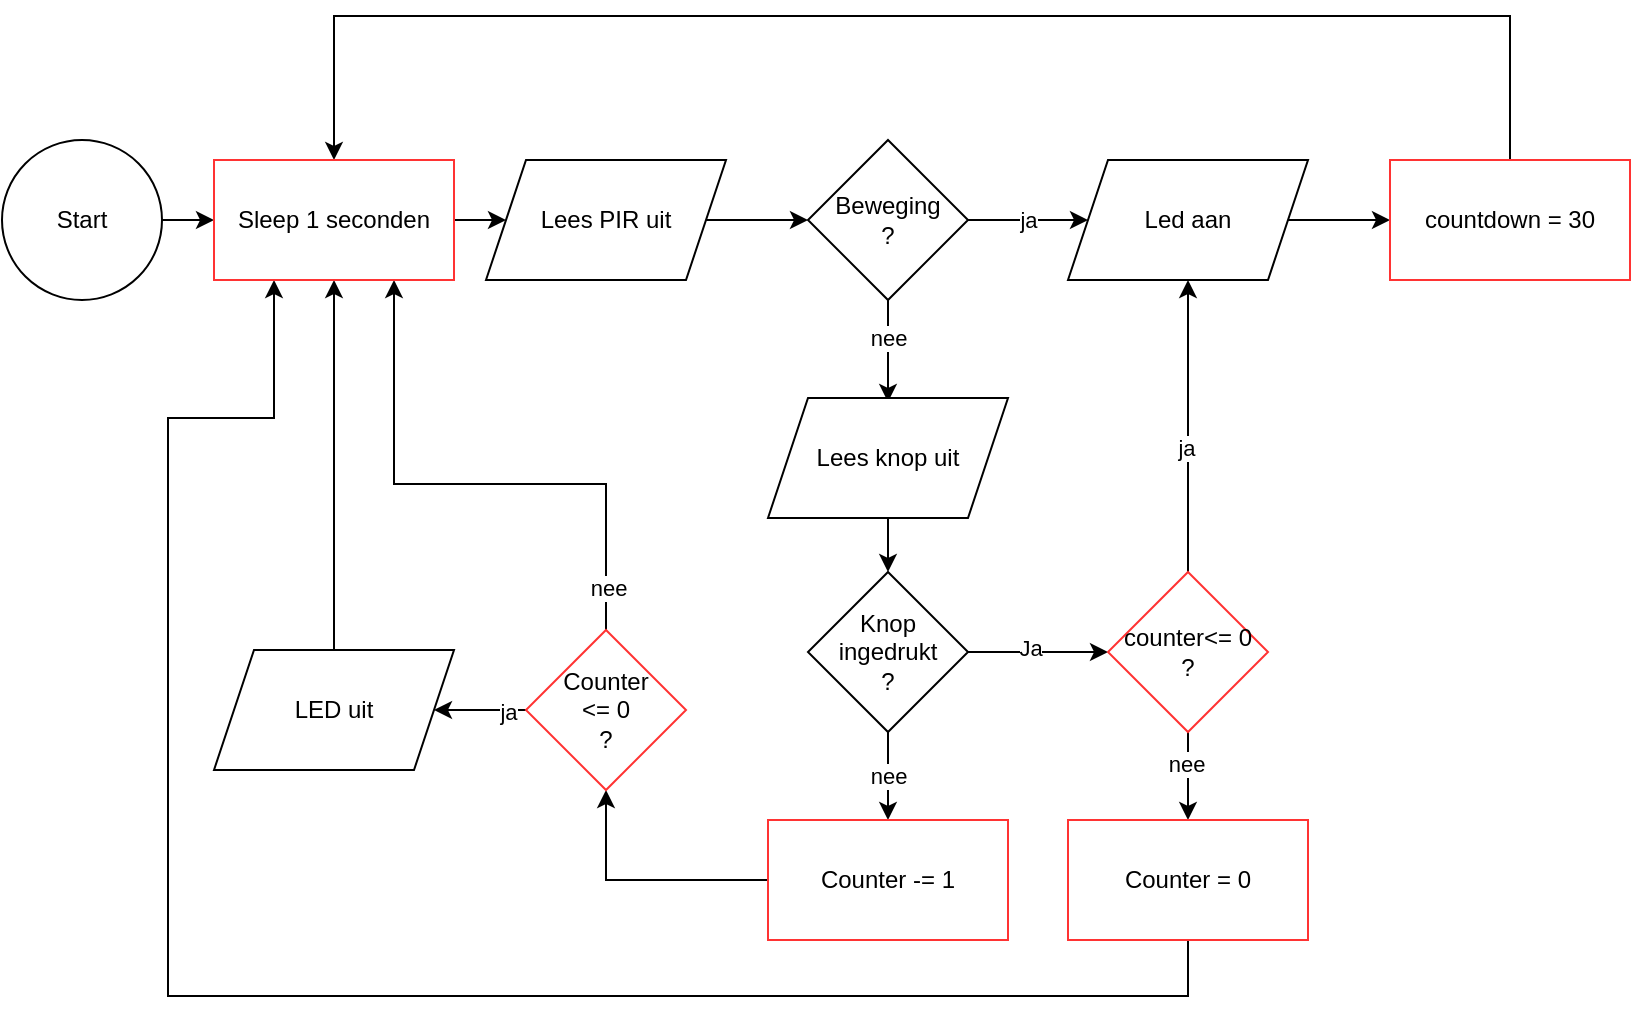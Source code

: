 <mxfile version="20.6.1" type="device"><diagram id="zxmqfPoovj4gPP75zVU2" name="Page-1"><mxGraphModel dx="1084" dy="697" grid="0" gridSize="10" guides="1" tooltips="1" connect="1" arrows="1" fold="1" page="1" pageScale="1" pageWidth="827" pageHeight="1169" math="0" shadow="0"><root><mxCell id="0"/><mxCell id="1" parent="0"/><mxCell id="f4pQmVvpZW8dc8E29oXm-44" value="" style="edgeStyle=orthogonalEdgeStyle;rounded=0;orthogonalLoop=1;jettySize=auto;html=1;" parent="1" source="f4pQmVvpZW8dc8E29oXm-1" target="f4pQmVvpZW8dc8E29oXm-43" edge="1"><mxGeometry relative="1" as="geometry"/></mxCell><mxCell id="f4pQmVvpZW8dc8E29oXm-1" value="Start" style="ellipse;whiteSpace=wrap;html=1;aspect=fixed;" parent="1" vertex="1"><mxGeometry x="10" y="115" width="80" height="80" as="geometry"/></mxCell><mxCell id="f4pQmVvpZW8dc8E29oXm-8" value="" style="edgeStyle=orthogonalEdgeStyle;rounded=0;orthogonalLoop=1;jettySize=auto;html=1;" parent="1" source="f4pQmVvpZW8dc8E29oXm-2" target="f4pQmVvpZW8dc8E29oXm-3" edge="1"><mxGeometry relative="1" as="geometry"/></mxCell><mxCell id="f4pQmVvpZW8dc8E29oXm-2" value="Lees PIR uit" style="shape=parallelogram;perimeter=parallelogramPerimeter;whiteSpace=wrap;html=1;fixedSize=1;" parent="1" vertex="1"><mxGeometry x="252" y="125" width="120" height="60" as="geometry"/></mxCell><mxCell id="f4pQmVvpZW8dc8E29oXm-6" value="" style="edgeStyle=orthogonalEdgeStyle;rounded=0;orthogonalLoop=1;jettySize=auto;html=1;" parent="1" source="f4pQmVvpZW8dc8E29oXm-3" edge="1"><mxGeometry relative="1" as="geometry"><mxPoint x="453" y="246" as="targetPoint"/></mxGeometry></mxCell><mxCell id="f4pQmVvpZW8dc8E29oXm-13" value="nee" style="edgeLabel;html=1;align=center;verticalAlign=middle;resizable=0;points=[];" parent="f4pQmVvpZW8dc8E29oXm-6" vertex="1" connectable="0"><mxGeometry x="-0.275" relative="1" as="geometry"><mxPoint as="offset"/></mxGeometry></mxCell><mxCell id="f4pQmVvpZW8dc8E29oXm-9" value="ja" style="edgeStyle=orthogonalEdgeStyle;rounded=0;orthogonalLoop=1;jettySize=auto;html=1;" parent="1" source="f4pQmVvpZW8dc8E29oXm-3" target="f4pQmVvpZW8dc8E29oXm-4" edge="1"><mxGeometry relative="1" as="geometry"/></mxCell><mxCell id="f4pQmVvpZW8dc8E29oXm-3" value="Beweging&lt;br&gt;?" style="rhombus;whiteSpace=wrap;html=1;" parent="1" vertex="1"><mxGeometry x="413" y="115" width="80" height="80" as="geometry"/></mxCell><mxCell id="f4pQmVvpZW8dc8E29oXm-15" value="" style="edgeStyle=orthogonalEdgeStyle;rounded=0;orthogonalLoop=1;jettySize=auto;html=1;" parent="1" source="f4pQmVvpZW8dc8E29oXm-4" target="f4pQmVvpZW8dc8E29oXm-14" edge="1"><mxGeometry relative="1" as="geometry"/></mxCell><mxCell id="f4pQmVvpZW8dc8E29oXm-4" value="Led aan" style="shape=parallelogram;perimeter=parallelogramPerimeter;whiteSpace=wrap;html=1;fixedSize=1;" parent="1" vertex="1"><mxGeometry x="543" y="125" width="120" height="60" as="geometry"/></mxCell><mxCell id="f4pQmVvpZW8dc8E29oXm-47" style="edgeStyle=orthogonalEdgeStyle;rounded=0;orthogonalLoop=1;jettySize=auto;html=1;entryX=0.5;entryY=0;entryDx=0;entryDy=0;" parent="1" source="f4pQmVvpZW8dc8E29oXm-14" target="f4pQmVvpZW8dc8E29oXm-43" edge="1"><mxGeometry relative="1" as="geometry"><Array as="points"><mxPoint x="764" y="53"/><mxPoint x="176" y="53"/></Array></mxGeometry></mxCell><mxCell id="f4pQmVvpZW8dc8E29oXm-14" value="countdown = 30" style="rounded=0;whiteSpace=wrap;html=1;strokeColor=#FF3333;" parent="1" vertex="1"><mxGeometry x="704" y="125" width="120" height="60" as="geometry"/></mxCell><mxCell id="f4pQmVvpZW8dc8E29oXm-20" value="" style="edgeStyle=orthogonalEdgeStyle;rounded=0;orthogonalLoop=1;jettySize=auto;html=1;" parent="1" source="f4pQmVvpZW8dc8E29oXm-18" target="f4pQmVvpZW8dc8E29oXm-19" edge="1"><mxGeometry relative="1" as="geometry"/></mxCell><mxCell id="f4pQmVvpZW8dc8E29oXm-18" value="Lees knop uit" style="shape=parallelogram;perimeter=parallelogramPerimeter;whiteSpace=wrap;html=1;fixedSize=1;" parent="1" vertex="1"><mxGeometry x="393" y="244" width="120" height="60" as="geometry"/></mxCell><mxCell id="f4pQmVvpZW8dc8E29oXm-22" value="" style="edgeStyle=orthogonalEdgeStyle;rounded=0;orthogonalLoop=1;jettySize=auto;html=1;" parent="1" source="f4pQmVvpZW8dc8E29oXm-19" target="f4pQmVvpZW8dc8E29oXm-21" edge="1"><mxGeometry relative="1" as="geometry"/></mxCell><mxCell id="f4pQmVvpZW8dc8E29oXm-23" value="Ja" style="edgeLabel;html=1;align=center;verticalAlign=middle;resizable=0;points=[];" parent="f4pQmVvpZW8dc8E29oXm-22" vertex="1" connectable="0"><mxGeometry x="-0.116" y="2" relative="1" as="geometry"><mxPoint as="offset"/></mxGeometry></mxCell><mxCell id="f4pQmVvpZW8dc8E29oXm-29" value="nee" style="edgeStyle=orthogonalEdgeStyle;rounded=0;orthogonalLoop=1;jettySize=auto;html=1;" parent="1" source="f4pQmVvpZW8dc8E29oXm-19" target="f4pQmVvpZW8dc8E29oXm-28" edge="1"><mxGeometry relative="1" as="geometry"/></mxCell><mxCell id="f4pQmVvpZW8dc8E29oXm-19" value="Knop ingedrukt&lt;br&gt;?" style="rhombus;whiteSpace=wrap;html=1;" parent="1" vertex="1"><mxGeometry x="413" y="331" width="80" height="80" as="geometry"/></mxCell><mxCell id="f4pQmVvpZW8dc8E29oXm-24" style="edgeStyle=orthogonalEdgeStyle;rounded=0;orthogonalLoop=1;jettySize=auto;html=1;" parent="1" source="f4pQmVvpZW8dc8E29oXm-21" target="f4pQmVvpZW8dc8E29oXm-4" edge="1"><mxGeometry relative="1" as="geometry"/></mxCell><mxCell id="f4pQmVvpZW8dc8E29oXm-25" value="ja" style="edgeLabel;html=1;align=center;verticalAlign=middle;resizable=0;points=[];" parent="f4pQmVvpZW8dc8E29oXm-24" vertex="1" connectable="0"><mxGeometry x="-0.147" y="1" relative="1" as="geometry"><mxPoint as="offset"/></mxGeometry></mxCell><mxCell id="f4pQmVvpZW8dc8E29oXm-27" value="" style="edgeStyle=orthogonalEdgeStyle;rounded=0;orthogonalLoop=1;jettySize=auto;html=1;" parent="1" source="f4pQmVvpZW8dc8E29oXm-21" target="f4pQmVvpZW8dc8E29oXm-26" edge="1"><mxGeometry relative="1" as="geometry"/></mxCell><mxCell id="f4pQmVvpZW8dc8E29oXm-39" value="nee" style="edgeLabel;html=1;align=center;verticalAlign=middle;resizable=0;points=[];" parent="f4pQmVvpZW8dc8E29oXm-27" vertex="1" connectable="0"><mxGeometry x="-0.278" y="-1" relative="1" as="geometry"><mxPoint as="offset"/></mxGeometry></mxCell><mxCell id="f4pQmVvpZW8dc8E29oXm-21" value="counter&amp;lt;= 0&lt;br&gt;?" style="rhombus;whiteSpace=wrap;html=1;strokeColor=#FF3333;" parent="1" vertex="1"><mxGeometry x="563" y="331" width="80" height="80" as="geometry"/></mxCell><mxCell id="f4pQmVvpZW8dc8E29oXm-38" style="edgeStyle=orthogonalEdgeStyle;rounded=0;orthogonalLoop=1;jettySize=auto;html=1;entryX=0.25;entryY=1;entryDx=0;entryDy=0;" parent="1" source="f4pQmVvpZW8dc8E29oXm-26" target="f4pQmVvpZW8dc8E29oXm-43" edge="1"><mxGeometry relative="1" as="geometry"><Array as="points"><mxPoint x="603" y="543"/><mxPoint x="93" y="543"/><mxPoint x="93" y="254"/><mxPoint x="146" y="254"/></Array></mxGeometry></mxCell><mxCell id="f4pQmVvpZW8dc8E29oXm-26" value="Counter = 0" style="rounded=0;whiteSpace=wrap;html=1;strokeColor=#FF3333;" parent="1" vertex="1"><mxGeometry x="543" y="455" width="120" height="60" as="geometry"/></mxCell><mxCell id="f4pQmVvpZW8dc8E29oXm-37" style="edgeStyle=orthogonalEdgeStyle;rounded=0;orthogonalLoop=1;jettySize=auto;html=1;entryX=0.5;entryY=1;entryDx=0;entryDy=0;" parent="1" source="f4pQmVvpZW8dc8E29oXm-28" target="f4pQmVvpZW8dc8E29oXm-30" edge="1"><mxGeometry relative="1" as="geometry"/></mxCell><mxCell id="f4pQmVvpZW8dc8E29oXm-28" value="Counter -= 1" style="whiteSpace=wrap;html=1;strokeColor=#FF3333;" parent="1" vertex="1"><mxGeometry x="393" y="455" width="120" height="60" as="geometry"/></mxCell><mxCell id="f4pQmVvpZW8dc8E29oXm-31" style="edgeStyle=orthogonalEdgeStyle;rounded=0;orthogonalLoop=1;jettySize=auto;html=1;entryX=0.75;entryY=1;entryDx=0;entryDy=0;" parent="1" source="f4pQmVvpZW8dc8E29oXm-30" target="f4pQmVvpZW8dc8E29oXm-43" edge="1"><mxGeometry relative="1" as="geometry"><Array as="points"><mxPoint x="312" y="287"/><mxPoint x="206" y="287"/></Array></mxGeometry></mxCell><mxCell id="f4pQmVvpZW8dc8E29oXm-32" value="nee" style="edgeLabel;html=1;align=center;verticalAlign=middle;resizable=0;points=[];" parent="f4pQmVvpZW8dc8E29oXm-31" vertex="1" connectable="0"><mxGeometry x="-0.355" relative="1" as="geometry"><mxPoint x="18" y="52" as="offset"/></mxGeometry></mxCell><mxCell id="f4pQmVvpZW8dc8E29oXm-41" style="edgeStyle=orthogonalEdgeStyle;rounded=0;orthogonalLoop=1;jettySize=auto;html=1;" parent="1" source="f4pQmVvpZW8dc8E29oXm-30" target="f4pQmVvpZW8dc8E29oXm-33" edge="1"><mxGeometry relative="1" as="geometry"/></mxCell><mxCell id="f4pQmVvpZW8dc8E29oXm-42" value="ja" style="edgeLabel;html=1;align=center;verticalAlign=middle;resizable=0;points=[];" parent="f4pQmVvpZW8dc8E29oXm-41" vertex="1" connectable="0"><mxGeometry x="-0.669" y="1" relative="1" as="geometry"><mxPoint as="offset"/></mxGeometry></mxCell><mxCell id="f4pQmVvpZW8dc8E29oXm-30" value="Counter &lt;br&gt;&amp;lt;= 0&lt;br&gt;?" style="rhombus;whiteSpace=wrap;html=1;strokeColor=#FF3333;" parent="1" vertex="1"><mxGeometry x="272" y="360" width="80" height="80" as="geometry"/></mxCell><mxCell id="f4pQmVvpZW8dc8E29oXm-46" style="edgeStyle=orthogonalEdgeStyle;rounded=0;orthogonalLoop=1;jettySize=auto;html=1;entryX=0.5;entryY=1;entryDx=0;entryDy=0;" parent="1" source="f4pQmVvpZW8dc8E29oXm-33" target="f4pQmVvpZW8dc8E29oXm-43" edge="1"><mxGeometry relative="1" as="geometry"/></mxCell><mxCell id="f4pQmVvpZW8dc8E29oXm-33" value="LED uit" style="shape=parallelogram;perimeter=parallelogramPerimeter;whiteSpace=wrap;html=1;fixedSize=1;" parent="1" vertex="1"><mxGeometry x="116" y="370" width="120" height="60" as="geometry"/></mxCell><mxCell id="f4pQmVvpZW8dc8E29oXm-45" value="" style="edgeStyle=orthogonalEdgeStyle;rounded=0;orthogonalLoop=1;jettySize=auto;html=1;" parent="1" source="f4pQmVvpZW8dc8E29oXm-43" target="f4pQmVvpZW8dc8E29oXm-2" edge="1"><mxGeometry relative="1" as="geometry"/></mxCell><mxCell id="f4pQmVvpZW8dc8E29oXm-43" value="Sleep 1 seconden" style="rounded=0;whiteSpace=wrap;html=1;strokeColor=#FF3333;" parent="1" vertex="1"><mxGeometry x="116" y="125" width="120" height="60" as="geometry"/></mxCell></root></mxGraphModel></diagram></mxfile>